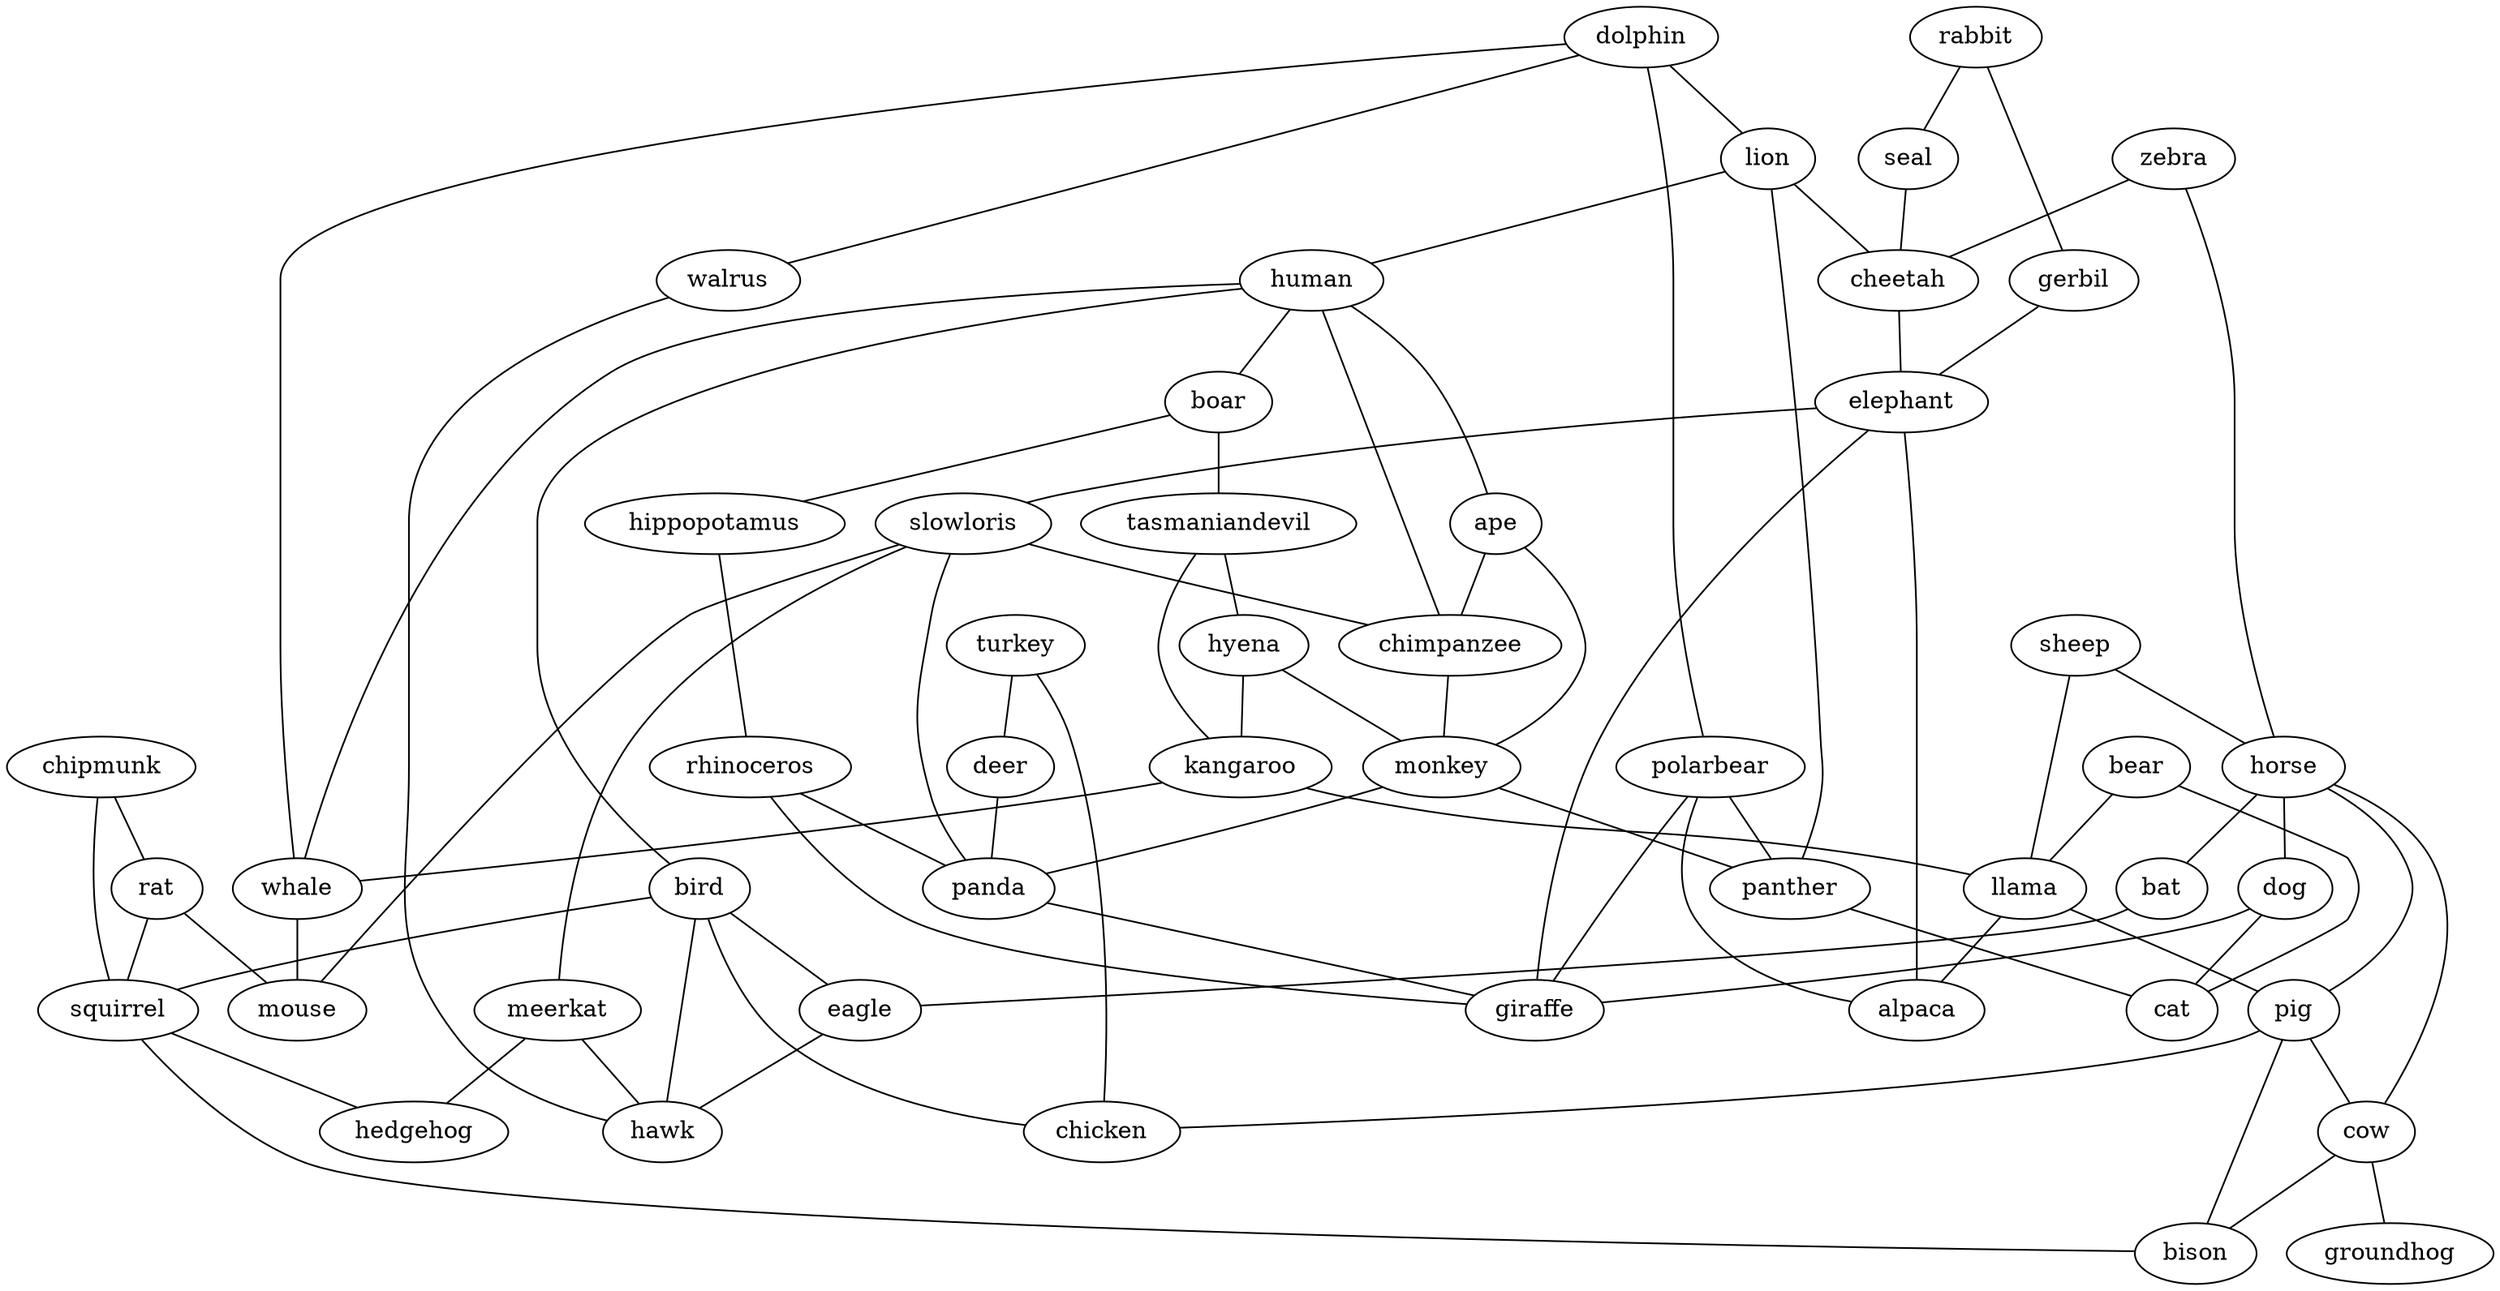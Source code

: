 strict graph  {
	rabbit -- seal	 [weight=1];
	rabbit -- gerbil	 [weight=1];
	turkey -- deer	 [weight=1];
	turkey -- chicken	 [weight=1];
	dolphin -- lion	 [weight=1];
	dolphin -- polarbear	 [weight=1];
	dolphin -- whale	 [weight=1];
	dolphin -- walrus	 [weight=1];
	deer -- panda	 [weight=1];
	lion -- human	 [weight=1];
	lion -- cheetah	 [weight=1];
	lion -- panther	 [weight=1];
	zebra -- cheetah	 [weight=1];
	zebra -- horse	 [weight=1];
	human -- boar	 [weight=1];
	human -- ape	 [weight=1];
	human -- bird	 [weight=1];
	human -- chimpanzee	 [weight=1];
	human -- whale	 [weight=1];
	seal -- cheetah	 [weight=1];
	boar -- hippopotamus	 [weight=1];
	boar -- tasmaniandevil	 [weight=1];
	hippopotamus -- rhinoceros	 [weight=1];
	tasmaniandevil -- hyena	 [weight=1];
	tasmaniandevil -- kangaroo	 [weight=1];
	hyena -- kangaroo	 [weight=1];
	hyena -- monkey	 [weight=1];
	gerbil -- elephant	 [weight=1];
	rhinoceros -- panda	 [weight=1];
	rhinoceros -- giraffe	 [weight=1];
	chipmunk -- rat	 [weight=1];
	chipmunk -- squirrel	 [weight=1];
	cheetah -- elephant	 [weight=1];
	ape -- chimpanzee	 [weight=1];
	ape -- monkey	 [weight=1];
	bird -- squirrel	 [weight=1];
	bird -- chicken	 [weight=1];
	bird -- eagle	 [weight=1];
	bird -- hawk	 [weight=1];
	rat -- squirrel	 [weight=1];
	rat -- mouse	 [weight=1];
	polarbear -- alpaca	 [weight=1];
	polarbear -- panther	 [weight=1];
	polarbear -- giraffe	 [weight=1];
	sheep -- horse	 [weight=1];
	sheep -- llama	 [weight=1];
	squirrel -- bison	 [weight=1];
	squirrel -- hedgehog	 [weight=1];
	kangaroo -- llama	 [weight=1];
	kangaroo -- whale	 [weight=1];
	elephant -- slowloris	 [weight=1];
	elephant -- alpaca	 [weight=1];
	elephant -- giraffe	 [weight=1];
	horse -- pig	 [weight=1];
	horse -- bat	 [weight=1];
	horse -- cow	 [weight=1];
	horse -- dog	 [weight=1];
	bear -- llama	 [weight=1];
	bear -- cat	 [weight=1];
	slowloris -- chimpanzee	 [weight=1];
	slowloris -- panda	 [weight=1];
	slowloris -- meerkat	 [weight=1];
	slowloris -- mouse	 [weight=1];
	chimpanzee -- monkey	 [weight=1];
	llama -- alpaca	 [weight=1];
	llama -- pig	 [weight=1];
	whale -- mouse	 [weight=1];
	pig -- cow	 [weight=1];
	pig -- chicken	 [weight=1];
	pig -- bison	 [weight=1];
	monkey -- panther	 [weight=1];
	monkey -- panda	 [weight=1];
	bat -- eagle	 [weight=1];
	cow -- groundhog	 [weight=1];
	cow -- bison	 [weight=1];
	panther -- cat	 [weight=1];
	dog -- cat	 [weight=1];
	dog -- giraffe	 [weight=1];
	panda -- giraffe	 [weight=1];
	meerkat -- hawk	 [weight=1];
	meerkat -- hedgehog	 [weight=1];
	walrus -- hawk	 [weight=1];
	eagle -- hawk	 [weight=1];
}
